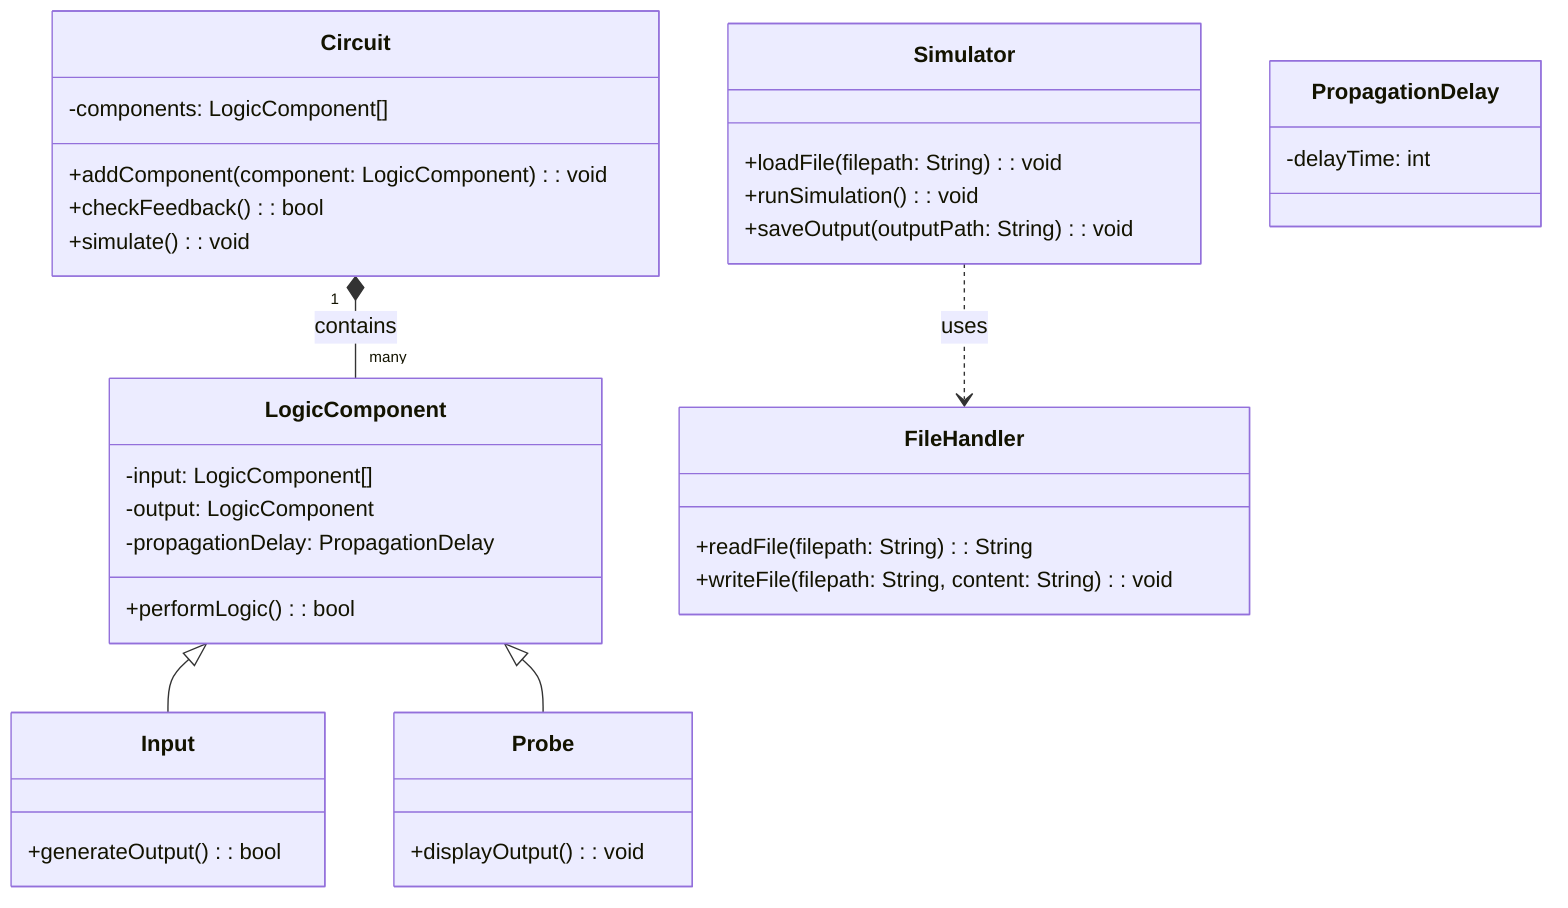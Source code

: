 classDiagram
      class LogicComponent {
          -input: LogicComponent[]
          -output: LogicComponent
          -propagationDelay: PropagationDelay
          +performLogic(): bool
      }

      class Input {
          +generateOutput(): bool
      }

      class Probe {
          +displayOutput(): void
      }

      class Circuit {
          -components: LogicComponent[]
          +addComponent(component: LogicComponent): void
          +checkFeedback(): bool
          +simulate(): void
      }

      class Simulator {
          +loadFile(filepath: String): void
          +runSimulation(): void
          +saveOutput(outputPath: String): void
      }

      class FileHandler {
          +readFile(filepath: String): String
          +writeFile(filepath: String, content: String): void
      }

      class PropagationDelay {
          -delayTime: int
      }

      LogicComponent <|-- Input
      LogicComponent <|-- Probe
      Circuit "1" *-- "many" LogicComponent : contains
      Simulator ..> FileHandler : uses